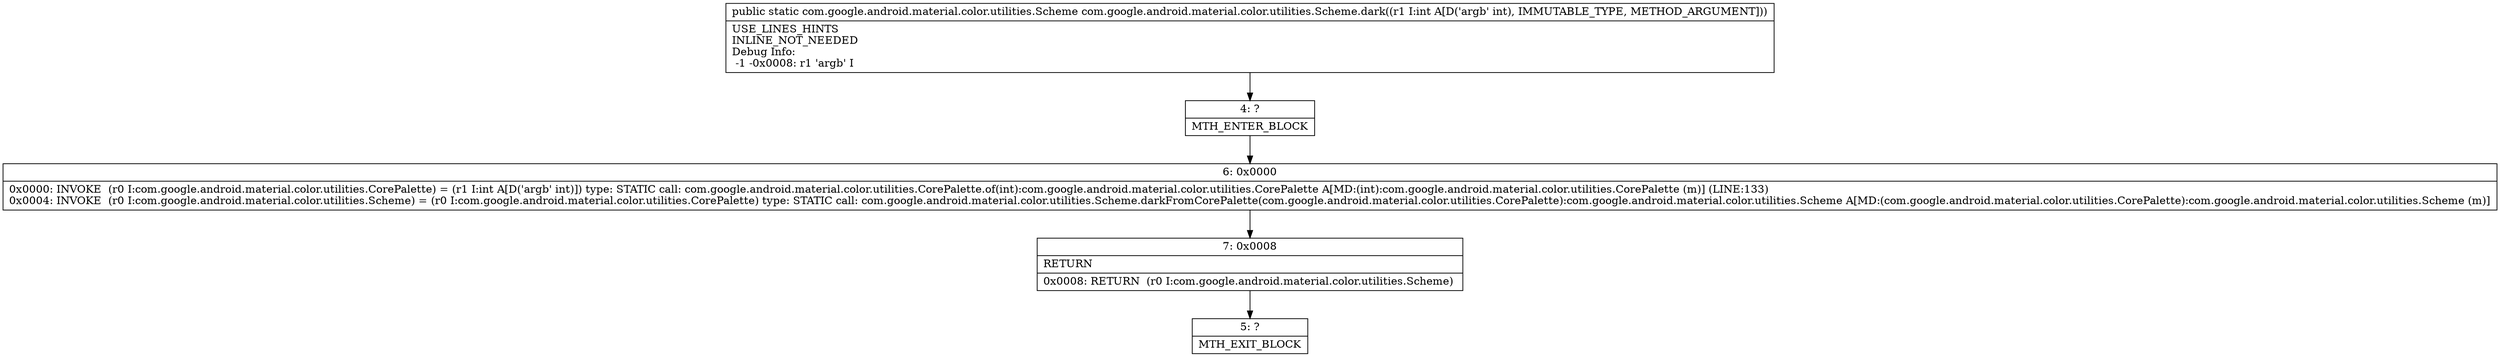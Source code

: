 digraph "CFG forcom.google.android.material.color.utilities.Scheme.dark(I)Lcom\/google\/android\/material\/color\/utilities\/Scheme;" {
Node_4 [shape=record,label="{4\:\ ?|MTH_ENTER_BLOCK\l}"];
Node_6 [shape=record,label="{6\:\ 0x0000|0x0000: INVOKE  (r0 I:com.google.android.material.color.utilities.CorePalette) = (r1 I:int A[D('argb' int)]) type: STATIC call: com.google.android.material.color.utilities.CorePalette.of(int):com.google.android.material.color.utilities.CorePalette A[MD:(int):com.google.android.material.color.utilities.CorePalette (m)] (LINE:133)\l0x0004: INVOKE  (r0 I:com.google.android.material.color.utilities.Scheme) = (r0 I:com.google.android.material.color.utilities.CorePalette) type: STATIC call: com.google.android.material.color.utilities.Scheme.darkFromCorePalette(com.google.android.material.color.utilities.CorePalette):com.google.android.material.color.utilities.Scheme A[MD:(com.google.android.material.color.utilities.CorePalette):com.google.android.material.color.utilities.Scheme (m)]\l}"];
Node_7 [shape=record,label="{7\:\ 0x0008|RETURN\l|0x0008: RETURN  (r0 I:com.google.android.material.color.utilities.Scheme) \l}"];
Node_5 [shape=record,label="{5\:\ ?|MTH_EXIT_BLOCK\l}"];
MethodNode[shape=record,label="{public static com.google.android.material.color.utilities.Scheme com.google.android.material.color.utilities.Scheme.dark((r1 I:int A[D('argb' int), IMMUTABLE_TYPE, METHOD_ARGUMENT]))  | USE_LINES_HINTS\lINLINE_NOT_NEEDED\lDebug Info:\l  \-1 \-0x0008: r1 'argb' I\l}"];
MethodNode -> Node_4;Node_4 -> Node_6;
Node_6 -> Node_7;
Node_7 -> Node_5;
}

